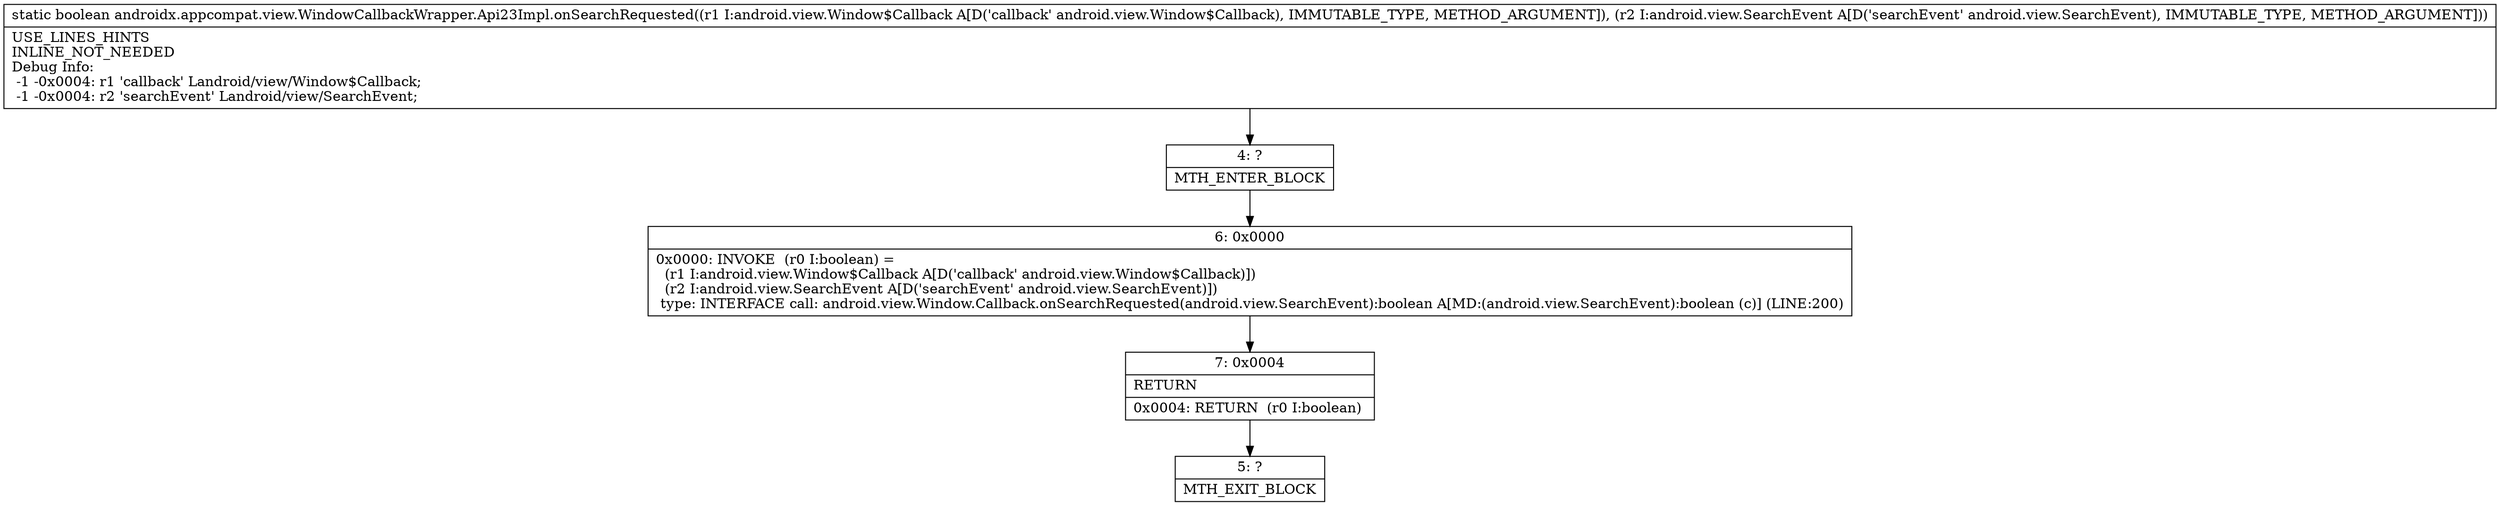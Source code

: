 digraph "CFG forandroidx.appcompat.view.WindowCallbackWrapper.Api23Impl.onSearchRequested(Landroid\/view\/Window$Callback;Landroid\/view\/SearchEvent;)Z" {
Node_4 [shape=record,label="{4\:\ ?|MTH_ENTER_BLOCK\l}"];
Node_6 [shape=record,label="{6\:\ 0x0000|0x0000: INVOKE  (r0 I:boolean) = \l  (r1 I:android.view.Window$Callback A[D('callback' android.view.Window$Callback)])\l  (r2 I:android.view.SearchEvent A[D('searchEvent' android.view.SearchEvent)])\l type: INTERFACE call: android.view.Window.Callback.onSearchRequested(android.view.SearchEvent):boolean A[MD:(android.view.SearchEvent):boolean (c)] (LINE:200)\l}"];
Node_7 [shape=record,label="{7\:\ 0x0004|RETURN\l|0x0004: RETURN  (r0 I:boolean) \l}"];
Node_5 [shape=record,label="{5\:\ ?|MTH_EXIT_BLOCK\l}"];
MethodNode[shape=record,label="{static boolean androidx.appcompat.view.WindowCallbackWrapper.Api23Impl.onSearchRequested((r1 I:android.view.Window$Callback A[D('callback' android.view.Window$Callback), IMMUTABLE_TYPE, METHOD_ARGUMENT]), (r2 I:android.view.SearchEvent A[D('searchEvent' android.view.SearchEvent), IMMUTABLE_TYPE, METHOD_ARGUMENT]))  | USE_LINES_HINTS\lINLINE_NOT_NEEDED\lDebug Info:\l  \-1 \-0x0004: r1 'callback' Landroid\/view\/Window$Callback;\l  \-1 \-0x0004: r2 'searchEvent' Landroid\/view\/SearchEvent;\l}"];
MethodNode -> Node_4;Node_4 -> Node_6;
Node_6 -> Node_7;
Node_7 -> Node_5;
}

